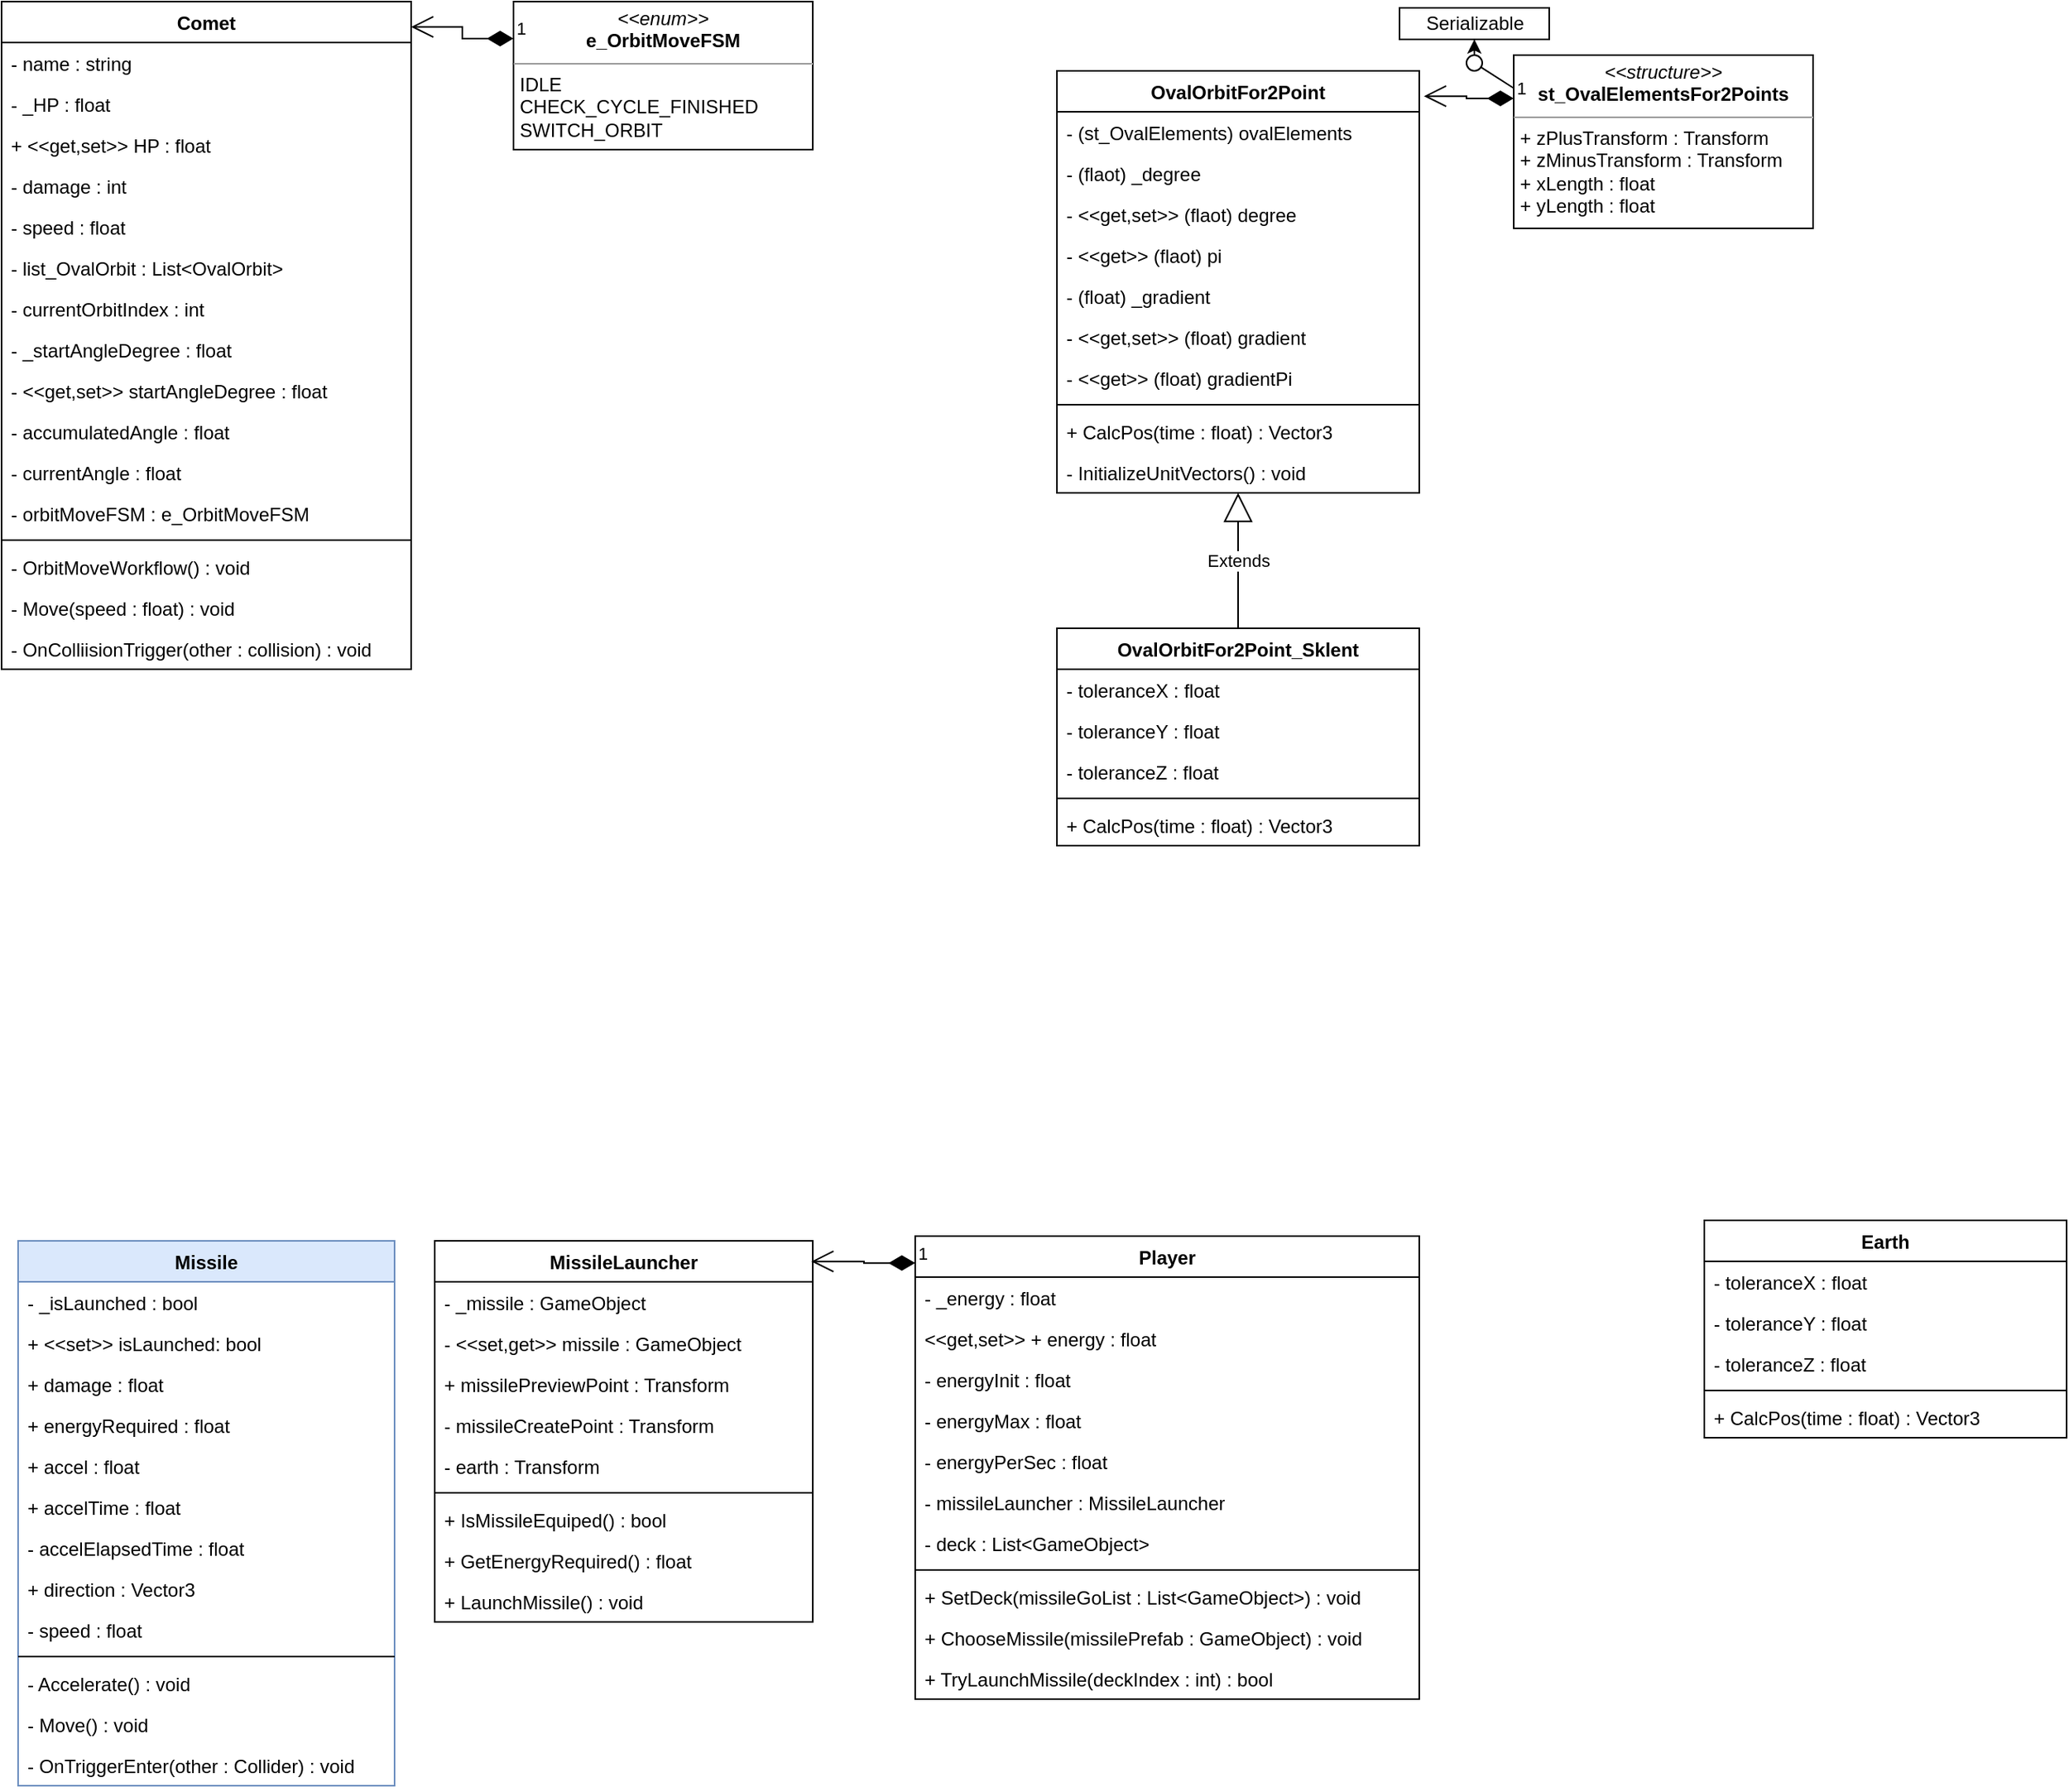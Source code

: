 <mxfile version="16.4.11" type="device"><diagram id="C5RBs43oDa-KdzZeNtuy" name="Page-1"><mxGraphModel dx="1422" dy="794" grid="1" gridSize="10" guides="1" tooltips="1" connect="1" arrows="1" fold="1" page="1" pageScale="1" pageWidth="827" pageHeight="1169" math="0" shadow="0"><root><mxCell id="WIyWlLk6GJQsqaUBKTNV-0"/><mxCell id="WIyWlLk6GJQsqaUBKTNV-1" parent="WIyWlLk6GJQsqaUBKTNV-0"/><mxCell id="9QEvVQNd_HI_VoJtaBdB-0" value="Comet" style="swimlane;fontStyle=1;align=center;verticalAlign=top;childLayout=stackLayout;horizontal=1;startSize=26;horizontalStack=0;resizeParent=1;resizeParentMax=0;resizeLast=0;collapsible=1;marginBottom=0;" parent="WIyWlLk6GJQsqaUBKTNV-1" vertex="1"><mxGeometry x="160" y="36" width="260" height="424" as="geometry"/></mxCell><mxCell id="9QEvVQNd_HI_VoJtaBdB-1" value="- name : string" style="text;strokeColor=none;fillColor=none;align=left;verticalAlign=top;spacingLeft=4;spacingRight=4;overflow=hidden;rotatable=0;points=[[0,0.5],[1,0.5]];portConstraint=eastwest;" parent="9QEvVQNd_HI_VoJtaBdB-0" vertex="1"><mxGeometry y="26" width="260" height="26" as="geometry"/></mxCell><mxCell id="uSUnt9KYNaDUXWEntDip-17" value="- _HP : float" style="text;strokeColor=none;fillColor=none;align=left;verticalAlign=top;spacingLeft=4;spacingRight=4;overflow=hidden;rotatable=0;points=[[0,0.5],[1,0.5]];portConstraint=eastwest;" vertex="1" parent="9QEvVQNd_HI_VoJtaBdB-0"><mxGeometry y="52" width="260" height="26" as="geometry"/></mxCell><mxCell id="uSUnt9KYNaDUXWEntDip-16" value="+ &lt;&lt;get,set&gt;&gt; HP : float" style="text;strokeColor=none;fillColor=none;align=left;verticalAlign=top;spacingLeft=4;spacingRight=4;overflow=hidden;rotatable=0;points=[[0,0.5],[1,0.5]];portConstraint=eastwest;" vertex="1" parent="9QEvVQNd_HI_VoJtaBdB-0"><mxGeometry y="78" width="260" height="26" as="geometry"/></mxCell><mxCell id="uSUnt9KYNaDUXWEntDip-18" value="- damage : int" style="text;strokeColor=none;fillColor=none;align=left;verticalAlign=top;spacingLeft=4;spacingRight=4;overflow=hidden;rotatable=0;points=[[0,0.5],[1,0.5]];portConstraint=eastwest;" vertex="1" parent="9QEvVQNd_HI_VoJtaBdB-0"><mxGeometry y="104" width="260" height="26" as="geometry"/></mxCell><mxCell id="9QEvVQNd_HI_VoJtaBdB-4" value="- speed : float" style="text;strokeColor=none;fillColor=none;align=left;verticalAlign=top;spacingLeft=4;spacingRight=4;overflow=hidden;rotatable=0;points=[[0,0.5],[1,0.5]];portConstraint=eastwest;" parent="9QEvVQNd_HI_VoJtaBdB-0" vertex="1"><mxGeometry y="130" width="260" height="26" as="geometry"/></mxCell><mxCell id="9QEvVQNd_HI_VoJtaBdB-5" value="- list_OvalOrbit : List&lt;OvalOrbit&gt;" style="text;strokeColor=none;fillColor=none;align=left;verticalAlign=top;spacingLeft=4;spacingRight=4;overflow=hidden;rotatable=0;points=[[0,0.5],[1,0.5]];portConstraint=eastwest;" parent="9QEvVQNd_HI_VoJtaBdB-0" vertex="1"><mxGeometry y="156" width="260" height="26" as="geometry"/></mxCell><mxCell id="uSUnt9KYNaDUXWEntDip-19" value="- currentOrbitIndex : int" style="text;strokeColor=none;fillColor=none;align=left;verticalAlign=top;spacingLeft=4;spacingRight=4;overflow=hidden;rotatable=0;points=[[0,0.5],[1,0.5]];portConstraint=eastwest;" vertex="1" parent="9QEvVQNd_HI_VoJtaBdB-0"><mxGeometry y="182" width="260" height="26" as="geometry"/></mxCell><mxCell id="9QEvVQNd_HI_VoJtaBdB-21" value="- _startAngleDegree : float" style="text;strokeColor=none;fillColor=none;align=left;verticalAlign=top;spacingLeft=4;spacingRight=4;overflow=hidden;rotatable=0;points=[[0,0.5],[1,0.5]];portConstraint=eastwest;" parent="9QEvVQNd_HI_VoJtaBdB-0" vertex="1"><mxGeometry y="208" width="260" height="26" as="geometry"/></mxCell><mxCell id="9QEvVQNd_HI_VoJtaBdB-22" value="- &lt;&lt;get,set&gt;&gt; startAngleDegree : float" style="text;strokeColor=none;fillColor=none;align=left;verticalAlign=top;spacingLeft=4;spacingRight=4;overflow=hidden;rotatable=0;points=[[0,0.5],[1,0.5]];portConstraint=eastwest;" parent="9QEvVQNd_HI_VoJtaBdB-0" vertex="1"><mxGeometry y="234" width="260" height="26" as="geometry"/></mxCell><mxCell id="uSUnt9KYNaDUXWEntDip-20" value="- accumulatedAngle : float" style="text;strokeColor=none;fillColor=none;align=left;verticalAlign=top;spacingLeft=4;spacingRight=4;overflow=hidden;rotatable=0;points=[[0,0.5],[1,0.5]];portConstraint=eastwest;" vertex="1" parent="9QEvVQNd_HI_VoJtaBdB-0"><mxGeometry y="260" width="260" height="26" as="geometry"/></mxCell><mxCell id="uSUnt9KYNaDUXWEntDip-21" value="- currentAngle : float" style="text;strokeColor=none;fillColor=none;align=left;verticalAlign=top;spacingLeft=4;spacingRight=4;overflow=hidden;rotatable=0;points=[[0,0.5],[1,0.5]];portConstraint=eastwest;" vertex="1" parent="9QEvVQNd_HI_VoJtaBdB-0"><mxGeometry y="286" width="260" height="26" as="geometry"/></mxCell><mxCell id="uSUnt9KYNaDUXWEntDip-22" value="- orbitMoveFSM : e_OrbitMoveFSM" style="text;strokeColor=none;fillColor=none;align=left;verticalAlign=top;spacingLeft=4;spacingRight=4;overflow=hidden;rotatable=0;points=[[0,0.5],[1,0.5]];portConstraint=eastwest;" vertex="1" parent="9QEvVQNd_HI_VoJtaBdB-0"><mxGeometry y="312" width="260" height="26" as="geometry"/></mxCell><mxCell id="9QEvVQNd_HI_VoJtaBdB-2" value="" style="line;strokeWidth=1;fillColor=none;align=left;verticalAlign=middle;spacingTop=-1;spacingLeft=3;spacingRight=3;rotatable=0;labelPosition=right;points=[];portConstraint=eastwest;" parent="9QEvVQNd_HI_VoJtaBdB-0" vertex="1"><mxGeometry y="338" width="260" height="8" as="geometry"/></mxCell><mxCell id="9QEvVQNd_HI_VoJtaBdB-24" value="- OrbitMoveWorkflow() : void" style="text;strokeColor=none;fillColor=none;align=left;verticalAlign=top;spacingLeft=4;spacingRight=4;overflow=hidden;rotatable=0;points=[[0,0.5],[1,0.5]];portConstraint=eastwest;" parent="9QEvVQNd_HI_VoJtaBdB-0" vertex="1"><mxGeometry y="346" width="260" height="26" as="geometry"/></mxCell><mxCell id="9QEvVQNd_HI_VoJtaBdB-3" value="- Move(speed : float) : void" style="text;strokeColor=none;fillColor=none;align=left;verticalAlign=top;spacingLeft=4;spacingRight=4;overflow=hidden;rotatable=0;points=[[0,0.5],[1,0.5]];portConstraint=eastwest;" parent="9QEvVQNd_HI_VoJtaBdB-0" vertex="1"><mxGeometry y="372" width="260" height="26" as="geometry"/></mxCell><mxCell id="9QEvVQNd_HI_VoJtaBdB-23" value="- OnColliisionTrigger(other : collision) : void" style="text;strokeColor=none;fillColor=none;align=left;verticalAlign=top;spacingLeft=4;spacingRight=4;overflow=hidden;rotatable=0;points=[[0,0.5],[1,0.5]];portConstraint=eastwest;" parent="9QEvVQNd_HI_VoJtaBdB-0" vertex="1"><mxGeometry y="398" width="260" height="26" as="geometry"/></mxCell><mxCell id="9QEvVQNd_HI_VoJtaBdB-6" value="OvalOrbitFor2Point" style="swimlane;fontStyle=1;align=center;verticalAlign=top;childLayout=stackLayout;horizontal=1;startSize=26;horizontalStack=0;resizeParent=1;resizeParentMax=0;resizeLast=0;collapsible=1;marginBottom=0;" parent="WIyWlLk6GJQsqaUBKTNV-1" vertex="1"><mxGeometry x="830" y="80" width="230" height="268" as="geometry"/></mxCell><mxCell id="9QEvVQNd_HI_VoJtaBdB-20" value="- (st_OvalElements) ovalElements" style="text;strokeColor=none;fillColor=none;align=left;verticalAlign=top;spacingLeft=4;spacingRight=4;overflow=hidden;rotatable=0;points=[[0,0.5],[1,0.5]];portConstraint=eastwest;" parent="9QEvVQNd_HI_VoJtaBdB-6" vertex="1"><mxGeometry y="26" width="230" height="26" as="geometry"/></mxCell><mxCell id="9QEvVQNd_HI_VoJtaBdB-40" value="- (flaot) _degree" style="text;strokeColor=none;fillColor=none;align=left;verticalAlign=top;spacingLeft=4;spacingRight=4;overflow=hidden;rotatable=0;points=[[0,0.5],[1,0.5]];portConstraint=eastwest;" parent="9QEvVQNd_HI_VoJtaBdB-6" vertex="1"><mxGeometry y="52" width="230" height="26" as="geometry"/></mxCell><mxCell id="9QEvVQNd_HI_VoJtaBdB-42" value="- &lt;&lt;get,set&gt;&gt; (flaot) degree" style="text;strokeColor=none;fillColor=none;align=left;verticalAlign=top;spacingLeft=4;spacingRight=4;overflow=hidden;rotatable=0;points=[[0,0.5],[1,0.5]];portConstraint=eastwest;" parent="9QEvVQNd_HI_VoJtaBdB-6" vertex="1"><mxGeometry y="78" width="230" height="26" as="geometry"/></mxCell><mxCell id="9QEvVQNd_HI_VoJtaBdB-43" value="- &lt;&lt;get&gt;&gt; (flaot) pi" style="text;strokeColor=none;fillColor=none;align=left;verticalAlign=top;spacingLeft=4;spacingRight=4;overflow=hidden;rotatable=0;points=[[0,0.5],[1,0.5]];portConstraint=eastwest;" parent="9QEvVQNd_HI_VoJtaBdB-6" vertex="1"><mxGeometry y="104" width="230" height="26" as="geometry"/></mxCell><mxCell id="9QEvVQNd_HI_VoJtaBdB-44" value="- (float) _gradient" style="text;strokeColor=none;fillColor=none;align=left;verticalAlign=top;spacingLeft=4;spacingRight=4;overflow=hidden;rotatable=0;points=[[0,0.5],[1,0.5]];portConstraint=eastwest;" parent="9QEvVQNd_HI_VoJtaBdB-6" vertex="1"><mxGeometry y="130" width="230" height="26" as="geometry"/></mxCell><mxCell id="9QEvVQNd_HI_VoJtaBdB-45" value="- &lt;&lt;get,set&gt;&gt; (float) gradient" style="text;strokeColor=none;fillColor=none;align=left;verticalAlign=top;spacingLeft=4;spacingRight=4;overflow=hidden;rotatable=0;points=[[0,0.5],[1,0.5]];portConstraint=eastwest;" parent="9QEvVQNd_HI_VoJtaBdB-6" vertex="1"><mxGeometry y="156" width="230" height="26" as="geometry"/></mxCell><mxCell id="9QEvVQNd_HI_VoJtaBdB-55" value="- &lt;&lt;get&gt;&gt; (float) gradientPi" style="text;strokeColor=none;fillColor=none;align=left;verticalAlign=top;spacingLeft=4;spacingRight=4;overflow=hidden;rotatable=0;points=[[0,0.5],[1,0.5]];portConstraint=eastwest;" parent="9QEvVQNd_HI_VoJtaBdB-6" vertex="1"><mxGeometry y="182" width="230" height="26" as="geometry"/></mxCell><mxCell id="9QEvVQNd_HI_VoJtaBdB-10" value="" style="line;strokeWidth=1;fillColor=none;align=left;verticalAlign=middle;spacingTop=-1;spacingLeft=3;spacingRight=3;rotatable=0;labelPosition=right;points=[];portConstraint=eastwest;" parent="9QEvVQNd_HI_VoJtaBdB-6" vertex="1"><mxGeometry y="208" width="230" height="8" as="geometry"/></mxCell><mxCell id="9QEvVQNd_HI_VoJtaBdB-11" value="+ CalcPos(time : float) : Vector3" style="text;strokeColor=none;fillColor=none;align=left;verticalAlign=top;spacingLeft=4;spacingRight=4;overflow=hidden;rotatable=0;points=[[0,0.5],[1,0.5]];portConstraint=eastwest;" parent="9QEvVQNd_HI_VoJtaBdB-6" vertex="1"><mxGeometry y="216" width="230" height="26" as="geometry"/></mxCell><mxCell id="uSUnt9KYNaDUXWEntDip-0" value="- InitializeUnitVectors() : void" style="text;strokeColor=none;fillColor=none;align=left;verticalAlign=top;spacingLeft=4;spacingRight=4;overflow=hidden;rotatable=0;points=[[0,0.5],[1,0.5]];portConstraint=eastwest;" vertex="1" parent="9QEvVQNd_HI_VoJtaBdB-6"><mxGeometry y="242" width="230" height="26" as="geometry"/></mxCell><mxCell id="9QEvVQNd_HI_VoJtaBdB-39" value="&lt;p style=&quot;margin: 0px ; margin-top: 4px ; text-align: center&quot;&gt;&lt;i&gt;&amp;lt;&amp;lt;structure&amp;gt;&amp;gt;&lt;/i&gt;&lt;br&gt;&lt;b&gt;st_OvalElementsFor2Points&lt;/b&gt;&lt;/p&gt;&lt;hr size=&quot;1&quot;&gt;&lt;p style=&quot;margin: 0px ; margin-left: 4px&quot;&gt;+ zPlusTransform : Transform&lt;/p&gt;&lt;p style=&quot;margin: 0px ; margin-left: 4px&quot;&gt;+ zMinusTransform : Transform&lt;br&gt;+ xLength : float&lt;/p&gt;&lt;p style=&quot;margin: 0px ; margin-left: 4px&quot;&gt;+ yLength : float&lt;/p&gt;" style="verticalAlign=top;align=left;overflow=fill;fontSize=12;fontFamily=Helvetica;html=1;" parent="WIyWlLk6GJQsqaUBKTNV-1" vertex="1"><mxGeometry x="1120" y="70" width="190" height="110" as="geometry"/></mxCell><mxCell id="9QEvVQNd_HI_VoJtaBdB-47" value="" style="rounded=0;orthogonalLoop=1;jettySize=auto;html=1;endArrow=none;endFill=0;sketch=0;sourcePerimeterSpacing=0;targetPerimeterSpacing=0;exitX=0;exitY=0.191;exitDx=0;exitDy=0;exitPerimeter=0;" parent="WIyWlLk6GJQsqaUBKTNV-1" source="9QEvVQNd_HI_VoJtaBdB-39" target="9QEvVQNd_HI_VoJtaBdB-49" edge="1"><mxGeometry relative="1" as="geometry"><mxPoint x="800" y="335" as="sourcePoint"/></mxGeometry></mxCell><mxCell id="9QEvVQNd_HI_VoJtaBdB-54" value="" style="edgeStyle=orthogonalEdgeStyle;rounded=0;orthogonalLoop=1;jettySize=auto;html=1;" parent="WIyWlLk6GJQsqaUBKTNV-1" source="9QEvVQNd_HI_VoJtaBdB-49" target="9QEvVQNd_HI_VoJtaBdB-53" edge="1"><mxGeometry relative="1" as="geometry"/></mxCell><mxCell id="9QEvVQNd_HI_VoJtaBdB-49" value="" style="ellipse;whiteSpace=wrap;html=1;align=center;aspect=fixed;resizable=0;points=[];outlineConnect=0;sketch=0;" parent="WIyWlLk6GJQsqaUBKTNV-1" vertex="1"><mxGeometry x="1090" y="70" width="10" height="10" as="geometry"/></mxCell><mxCell id="9QEvVQNd_HI_VoJtaBdB-53" value="Serializable" style="whiteSpace=wrap;html=1;sketch=0;" parent="WIyWlLk6GJQsqaUBKTNV-1" vertex="1"><mxGeometry x="1047.5" y="40" width="95" height="20" as="geometry"/></mxCell><mxCell id="MhqJaxnA0Nfo5rr53ias-0" value="Missile" style="swimlane;fontStyle=1;align=center;verticalAlign=top;childLayout=stackLayout;horizontal=1;startSize=26;horizontalStack=0;resizeParent=1;resizeParentMax=0;resizeLast=0;collapsible=1;marginBottom=0;fillColor=#dae8fc;strokeColor=#6c8ebf;" parent="WIyWlLk6GJQsqaUBKTNV-1" vertex="1"><mxGeometry x="170.5" y="823" width="239" height="346" as="geometry"/></mxCell><mxCell id="MhqJaxnA0Nfo5rr53ias-1" value="- _isLaunched : bool" style="text;strokeColor=none;fillColor=none;align=left;verticalAlign=top;spacingLeft=4;spacingRight=4;overflow=hidden;rotatable=0;points=[[0,0.5],[1,0.5]];portConstraint=eastwest;" parent="MhqJaxnA0Nfo5rr53ias-0" vertex="1"><mxGeometry y="26" width="239" height="26" as="geometry"/></mxCell><mxCell id="uSUnt9KYNaDUXWEntDip-29" value="+ &lt;&lt;set&gt;&gt; isLaunched: bool" style="text;strokeColor=none;fillColor=none;align=left;verticalAlign=top;spacingLeft=4;spacingRight=4;overflow=hidden;rotatable=0;points=[[0,0.5],[1,0.5]];portConstraint=eastwest;" vertex="1" parent="MhqJaxnA0Nfo5rr53ias-0"><mxGeometry y="52" width="239" height="26" as="geometry"/></mxCell><mxCell id="uSUnt9KYNaDUXWEntDip-30" value="+ damage : float" style="text;strokeColor=none;fillColor=none;align=left;verticalAlign=top;spacingLeft=4;spacingRight=4;overflow=hidden;rotatable=0;points=[[0,0.5],[1,0.5]];portConstraint=eastwest;" vertex="1" parent="MhqJaxnA0Nfo5rr53ias-0"><mxGeometry y="78" width="239" height="26" as="geometry"/></mxCell><mxCell id="uSUnt9KYNaDUXWEntDip-31" value="+ energyRequired : float" style="text;strokeColor=none;fillColor=none;align=left;verticalAlign=top;spacingLeft=4;spacingRight=4;overflow=hidden;rotatable=0;points=[[0,0.5],[1,0.5]];portConstraint=eastwest;" vertex="1" parent="MhqJaxnA0Nfo5rr53ias-0"><mxGeometry y="104" width="239" height="26" as="geometry"/></mxCell><mxCell id="uSUnt9KYNaDUXWEntDip-32" value="+ accel : float" style="text;strokeColor=none;fillColor=none;align=left;verticalAlign=top;spacingLeft=4;spacingRight=4;overflow=hidden;rotatable=0;points=[[0,0.5],[1,0.5]];portConstraint=eastwest;" vertex="1" parent="MhqJaxnA0Nfo5rr53ias-0"><mxGeometry y="130" width="239" height="26" as="geometry"/></mxCell><mxCell id="uSUnt9KYNaDUXWEntDip-33" value="+ accelTime : float" style="text;strokeColor=none;fillColor=none;align=left;verticalAlign=top;spacingLeft=4;spacingRight=4;overflow=hidden;rotatable=0;points=[[0,0.5],[1,0.5]];portConstraint=eastwest;" vertex="1" parent="MhqJaxnA0Nfo5rr53ias-0"><mxGeometry y="156" width="239" height="26" as="geometry"/></mxCell><mxCell id="uSUnt9KYNaDUXWEntDip-34" value="- accelElapsedTime : float" style="text;strokeColor=none;fillColor=none;align=left;verticalAlign=top;spacingLeft=4;spacingRight=4;overflow=hidden;rotatable=0;points=[[0,0.5],[1,0.5]];portConstraint=eastwest;" vertex="1" parent="MhqJaxnA0Nfo5rr53ias-0"><mxGeometry y="182" width="239" height="26" as="geometry"/></mxCell><mxCell id="uSUnt9KYNaDUXWEntDip-35" value="+ direction : Vector3" style="text;strokeColor=none;fillColor=none;align=left;verticalAlign=top;spacingLeft=4;spacingRight=4;overflow=hidden;rotatable=0;points=[[0,0.5],[1,0.5]];portConstraint=eastwest;" vertex="1" parent="MhqJaxnA0Nfo5rr53ias-0"><mxGeometry y="208" width="239" height="26" as="geometry"/></mxCell><mxCell id="uSUnt9KYNaDUXWEntDip-36" value="- speed : float" style="text;strokeColor=none;fillColor=none;align=left;verticalAlign=top;spacingLeft=4;spacingRight=4;overflow=hidden;rotatable=0;points=[[0,0.5],[1,0.5]];portConstraint=eastwest;" vertex="1" parent="MhqJaxnA0Nfo5rr53ias-0"><mxGeometry y="234" width="239" height="26" as="geometry"/></mxCell><mxCell id="MhqJaxnA0Nfo5rr53ias-2" value="" style="line;strokeWidth=1;fillColor=none;align=left;verticalAlign=middle;spacingTop=-1;spacingLeft=3;spacingRight=3;rotatable=0;labelPosition=right;points=[];portConstraint=eastwest;" parent="MhqJaxnA0Nfo5rr53ias-0" vertex="1"><mxGeometry y="260" width="239" height="8" as="geometry"/></mxCell><mxCell id="uSUnt9KYNaDUXWEntDip-28" value="- Accelerate() : void" style="text;strokeColor=none;fillColor=none;align=left;verticalAlign=top;spacingLeft=4;spacingRight=4;overflow=hidden;rotatable=0;points=[[0,0.5],[1,0.5]];portConstraint=eastwest;" vertex="1" parent="MhqJaxnA0Nfo5rr53ias-0"><mxGeometry y="268" width="239" height="26" as="geometry"/></mxCell><mxCell id="uSUnt9KYNaDUXWEntDip-37" value="- Move() : void" style="text;strokeColor=none;fillColor=none;align=left;verticalAlign=top;spacingLeft=4;spacingRight=4;overflow=hidden;rotatable=0;points=[[0,0.5],[1,0.5]];portConstraint=eastwest;" vertex="1" parent="MhqJaxnA0Nfo5rr53ias-0"><mxGeometry y="294" width="239" height="26" as="geometry"/></mxCell><mxCell id="MhqJaxnA0Nfo5rr53ias-3" value="- OnTriggerEnter(other : Collider) : void" style="text;strokeColor=none;fillColor=none;align=left;verticalAlign=top;spacingLeft=4;spacingRight=4;overflow=hidden;rotatable=0;points=[[0,0.5],[1,0.5]];portConstraint=eastwest;" parent="MhqJaxnA0Nfo5rr53ias-0" vertex="1"><mxGeometry y="320" width="239" height="26" as="geometry"/></mxCell><mxCell id="MhqJaxnA0Nfo5rr53ias-4" value="MissileLauncher" style="swimlane;fontStyle=1;align=center;verticalAlign=top;childLayout=stackLayout;horizontal=1;startSize=26;horizontalStack=0;resizeParent=1;resizeParentMax=0;resizeLast=0;collapsible=1;marginBottom=0;" parent="WIyWlLk6GJQsqaUBKTNV-1" vertex="1"><mxGeometry x="435" y="823" width="240" height="242" as="geometry"/></mxCell><mxCell id="MhqJaxnA0Nfo5rr53ias-5" value="- _missile : GameObject" style="text;strokeColor=none;fillColor=none;align=left;verticalAlign=top;spacingLeft=4;spacingRight=4;overflow=hidden;rotatable=0;points=[[0,0.5],[1,0.5]];portConstraint=eastwest;" parent="MhqJaxnA0Nfo5rr53ias-4" vertex="1"><mxGeometry y="26" width="240" height="26" as="geometry"/></mxCell><mxCell id="uSUnt9KYNaDUXWEntDip-38" value="- &lt;&lt;set,get&gt;&gt; missile : GameObject" style="text;strokeColor=none;fillColor=none;align=left;verticalAlign=top;spacingLeft=4;spacingRight=4;overflow=hidden;rotatable=0;points=[[0,0.5],[1,0.5]];portConstraint=eastwest;" vertex="1" parent="MhqJaxnA0Nfo5rr53ias-4"><mxGeometry y="52" width="240" height="26" as="geometry"/></mxCell><mxCell id="uSUnt9KYNaDUXWEntDip-39" value="+ missilePreviewPoint : Transform" style="text;strokeColor=none;fillColor=none;align=left;verticalAlign=top;spacingLeft=4;spacingRight=4;overflow=hidden;rotatable=0;points=[[0,0.5],[1,0.5]];portConstraint=eastwest;" vertex="1" parent="MhqJaxnA0Nfo5rr53ias-4"><mxGeometry y="78" width="240" height="26" as="geometry"/></mxCell><mxCell id="uSUnt9KYNaDUXWEntDip-40" value="- missileCreatePoint : Transform" style="text;strokeColor=none;fillColor=none;align=left;verticalAlign=top;spacingLeft=4;spacingRight=4;overflow=hidden;rotatable=0;points=[[0,0.5],[1,0.5]];portConstraint=eastwest;" vertex="1" parent="MhqJaxnA0Nfo5rr53ias-4"><mxGeometry y="104" width="240" height="26" as="geometry"/></mxCell><mxCell id="uSUnt9KYNaDUXWEntDip-41" value="- earth : Transform" style="text;strokeColor=none;fillColor=none;align=left;verticalAlign=top;spacingLeft=4;spacingRight=4;overflow=hidden;rotatable=0;points=[[0,0.5],[1,0.5]];portConstraint=eastwest;" vertex="1" parent="MhqJaxnA0Nfo5rr53ias-4"><mxGeometry y="130" width="240" height="26" as="geometry"/></mxCell><mxCell id="MhqJaxnA0Nfo5rr53ias-6" value="" style="line;strokeWidth=1;fillColor=none;align=left;verticalAlign=middle;spacingTop=-1;spacingLeft=3;spacingRight=3;rotatable=0;labelPosition=right;points=[];portConstraint=eastwest;" parent="MhqJaxnA0Nfo5rr53ias-4" vertex="1"><mxGeometry y="156" width="240" height="8" as="geometry"/></mxCell><mxCell id="MhqJaxnA0Nfo5rr53ias-7" value="+ IsMissileEquiped() : bool" style="text;strokeColor=none;fillColor=none;align=left;verticalAlign=top;spacingLeft=4;spacingRight=4;overflow=hidden;rotatable=0;points=[[0,0.5],[1,0.5]];portConstraint=eastwest;" parent="MhqJaxnA0Nfo5rr53ias-4" vertex="1"><mxGeometry y="164" width="240" height="26" as="geometry"/></mxCell><mxCell id="uSUnt9KYNaDUXWEntDip-42" value="+ GetEnergyRequired() : float" style="text;strokeColor=none;fillColor=none;align=left;verticalAlign=top;spacingLeft=4;spacingRight=4;overflow=hidden;rotatable=0;points=[[0,0.5],[1,0.5]];portConstraint=eastwest;" vertex="1" parent="MhqJaxnA0Nfo5rr53ias-4"><mxGeometry y="190" width="240" height="26" as="geometry"/></mxCell><mxCell id="MhqJaxnA0Nfo5rr53ias-8" value="+ LaunchMissile() : void" style="text;strokeColor=none;fillColor=none;align=left;verticalAlign=top;spacingLeft=4;spacingRight=4;overflow=hidden;rotatable=0;points=[[0,0.5],[1,0.5]];portConstraint=eastwest;" parent="MhqJaxnA0Nfo5rr53ias-4" vertex="1"><mxGeometry y="216" width="240" height="26" as="geometry"/></mxCell><mxCell id="MhqJaxnA0Nfo5rr53ias-9" value="Player" style="swimlane;fontStyle=1;align=center;verticalAlign=top;childLayout=stackLayout;horizontal=1;startSize=26;horizontalStack=0;resizeParent=1;resizeParentMax=0;resizeLast=0;collapsible=1;marginBottom=0;" parent="WIyWlLk6GJQsqaUBKTNV-1" vertex="1"><mxGeometry x="740" y="820" width="320" height="294" as="geometry"/></mxCell><mxCell id="MhqJaxnA0Nfo5rr53ias-14" value="- _energy : float" style="text;strokeColor=none;fillColor=none;align=left;verticalAlign=top;spacingLeft=4;spacingRight=4;overflow=hidden;rotatable=0;points=[[0,0.5],[1,0.5]];portConstraint=eastwest;" parent="MhqJaxnA0Nfo5rr53ias-9" vertex="1"><mxGeometry y="26" width="320" height="26" as="geometry"/></mxCell><mxCell id="MhqJaxnA0Nfo5rr53ias-15" value="&lt;&lt;get,set&gt;&gt; + energy : float" style="text;strokeColor=none;fillColor=none;align=left;verticalAlign=top;spacingLeft=4;spacingRight=4;overflow=hidden;rotatable=0;points=[[0,0.5],[1,0.5]];portConstraint=eastwest;" parent="MhqJaxnA0Nfo5rr53ias-9" vertex="1"><mxGeometry y="52" width="320" height="26" as="geometry"/></mxCell><mxCell id="uSUnt9KYNaDUXWEntDip-43" value="- energyInit : float" style="text;strokeColor=none;fillColor=none;align=left;verticalAlign=top;spacingLeft=4;spacingRight=4;overflow=hidden;rotatable=0;points=[[0,0.5],[1,0.5]];portConstraint=eastwest;" vertex="1" parent="MhqJaxnA0Nfo5rr53ias-9"><mxGeometry y="78" width="320" height="26" as="geometry"/></mxCell><mxCell id="uSUnt9KYNaDUXWEntDip-44" value="- energyMax : float" style="text;strokeColor=none;fillColor=none;align=left;verticalAlign=top;spacingLeft=4;spacingRight=4;overflow=hidden;rotatable=0;points=[[0,0.5],[1,0.5]];portConstraint=eastwest;" vertex="1" parent="MhqJaxnA0Nfo5rr53ias-9"><mxGeometry y="104" width="320" height="26" as="geometry"/></mxCell><mxCell id="uSUnt9KYNaDUXWEntDip-45" value="- energyPerSec : float" style="text;strokeColor=none;fillColor=none;align=left;verticalAlign=top;spacingLeft=4;spacingRight=4;overflow=hidden;rotatable=0;points=[[0,0.5],[1,0.5]];portConstraint=eastwest;" vertex="1" parent="MhqJaxnA0Nfo5rr53ias-9"><mxGeometry y="130" width="320" height="26" as="geometry"/></mxCell><mxCell id="uSUnt9KYNaDUXWEntDip-46" value="- missileLauncher : MissileLauncher" style="text;strokeColor=none;fillColor=none;align=left;verticalAlign=top;spacingLeft=4;spacingRight=4;overflow=hidden;rotatable=0;points=[[0,0.5],[1,0.5]];portConstraint=eastwest;" vertex="1" parent="MhqJaxnA0Nfo5rr53ias-9"><mxGeometry y="156" width="320" height="26" as="geometry"/></mxCell><mxCell id="MhqJaxnA0Nfo5rr53ias-10" value="- deck : List&lt;GameObject&gt;" style="text;strokeColor=none;fillColor=none;align=left;verticalAlign=top;spacingLeft=4;spacingRight=4;overflow=hidden;rotatable=0;points=[[0,0.5],[1,0.5]];portConstraint=eastwest;" parent="MhqJaxnA0Nfo5rr53ias-9" vertex="1"><mxGeometry y="182" width="320" height="26" as="geometry"/></mxCell><mxCell id="MhqJaxnA0Nfo5rr53ias-11" value="" style="line;strokeWidth=1;fillColor=none;align=left;verticalAlign=middle;spacingTop=-1;spacingLeft=3;spacingRight=3;rotatable=0;labelPosition=right;points=[];portConstraint=eastwest;" parent="MhqJaxnA0Nfo5rr53ias-9" vertex="1"><mxGeometry y="208" width="320" height="8" as="geometry"/></mxCell><mxCell id="MhqJaxnA0Nfo5rr53ias-12" value="+ SetDeck(missileGoList : List&lt;GameObject&gt;) : void" style="text;strokeColor=none;fillColor=none;align=left;verticalAlign=top;spacingLeft=4;spacingRight=4;overflow=hidden;rotatable=0;points=[[0,0.5],[1,0.5]];portConstraint=eastwest;" parent="MhqJaxnA0Nfo5rr53ias-9" vertex="1"><mxGeometry y="216" width="320" height="26" as="geometry"/></mxCell><mxCell id="uSUnt9KYNaDUXWEntDip-47" value="+ ChooseMissile(missilePrefab : GameObject) : void" style="text;strokeColor=none;fillColor=none;align=left;verticalAlign=top;spacingLeft=4;spacingRight=4;overflow=hidden;rotatable=0;points=[[0,0.5],[1,0.5]];portConstraint=eastwest;" vertex="1" parent="MhqJaxnA0Nfo5rr53ias-9"><mxGeometry y="242" width="320" height="26" as="geometry"/></mxCell><mxCell id="MhqJaxnA0Nfo5rr53ias-16" value="+ TryLaunchMissile(deckIndex : int) : bool" style="text;strokeColor=none;fillColor=none;align=left;verticalAlign=top;spacingLeft=4;spacingRight=4;overflow=hidden;rotatable=0;points=[[0,0.5],[1,0.5]];portConstraint=eastwest;" parent="MhqJaxnA0Nfo5rr53ias-9" vertex="1"><mxGeometry y="268" width="320" height="26" as="geometry"/></mxCell><mxCell id="uSUnt9KYNaDUXWEntDip-1" value="Extends" style="endArrow=block;endSize=16;endFill=0;html=1;rounded=0;exitX=0.5;exitY=0;exitDx=0;exitDy=0;" edge="1" parent="WIyWlLk6GJQsqaUBKTNV-1" source="uSUnt9KYNaDUXWEntDip-2" target="uSUnt9KYNaDUXWEntDip-0"><mxGeometry width="160" relative="1" as="geometry"><mxPoint x="960" y="450" as="sourcePoint"/><mxPoint x="950" y="370" as="targetPoint"/></mxGeometry></mxCell><mxCell id="uSUnt9KYNaDUXWEntDip-2" value="OvalOrbitFor2Point_Sklent" style="swimlane;fontStyle=1;align=center;verticalAlign=top;childLayout=stackLayout;horizontal=1;startSize=26;horizontalStack=0;resizeParent=1;resizeParentMax=0;resizeLast=0;collapsible=1;marginBottom=0;" vertex="1" parent="WIyWlLk6GJQsqaUBKTNV-1"><mxGeometry x="830" y="434" width="230" height="138" as="geometry"/></mxCell><mxCell id="uSUnt9KYNaDUXWEntDip-3" value="- toleranceX : float" style="text;strokeColor=none;fillColor=none;align=left;verticalAlign=top;spacingLeft=4;spacingRight=4;overflow=hidden;rotatable=0;points=[[0,0.5],[1,0.5]];portConstraint=eastwest;" vertex="1" parent="uSUnt9KYNaDUXWEntDip-2"><mxGeometry y="26" width="230" height="26" as="geometry"/></mxCell><mxCell id="uSUnt9KYNaDUXWEntDip-13" value="- toleranceY : float" style="text;strokeColor=none;fillColor=none;align=left;verticalAlign=top;spacingLeft=4;spacingRight=4;overflow=hidden;rotatable=0;points=[[0,0.5],[1,0.5]];portConstraint=eastwest;" vertex="1" parent="uSUnt9KYNaDUXWEntDip-2"><mxGeometry y="52" width="230" height="26" as="geometry"/></mxCell><mxCell id="uSUnt9KYNaDUXWEntDip-14" value="- toleranceZ : float" style="text;strokeColor=none;fillColor=none;align=left;verticalAlign=top;spacingLeft=4;spacingRight=4;overflow=hidden;rotatable=0;points=[[0,0.5],[1,0.5]];portConstraint=eastwest;" vertex="1" parent="uSUnt9KYNaDUXWEntDip-2"><mxGeometry y="78" width="230" height="26" as="geometry"/></mxCell><mxCell id="uSUnt9KYNaDUXWEntDip-10" value="" style="line;strokeWidth=1;fillColor=none;align=left;verticalAlign=middle;spacingTop=-1;spacingLeft=3;spacingRight=3;rotatable=0;labelPosition=right;points=[];portConstraint=eastwest;" vertex="1" parent="uSUnt9KYNaDUXWEntDip-2"><mxGeometry y="104" width="230" height="8" as="geometry"/></mxCell><mxCell id="uSUnt9KYNaDUXWEntDip-11" value="+ CalcPos(time : float) : Vector3" style="text;strokeColor=none;fillColor=none;align=left;verticalAlign=top;spacingLeft=4;spacingRight=4;overflow=hidden;rotatable=0;points=[[0,0.5],[1,0.5]];portConstraint=eastwest;" vertex="1" parent="uSUnt9KYNaDUXWEntDip-2"><mxGeometry y="112" width="230" height="26" as="geometry"/></mxCell><mxCell id="uSUnt9KYNaDUXWEntDip-23" value="&lt;p style=&quot;margin: 0px ; margin-top: 4px ; text-align: center&quot;&gt;&lt;i&gt;&amp;lt;&amp;lt;enum&amp;gt;&amp;gt;&lt;/i&gt;&lt;br&gt;&lt;b&gt;e_OrbitMoveFSM&lt;/b&gt;&lt;/p&gt;&lt;hr size=&quot;1&quot;&gt;&lt;p style=&quot;margin: 0px ; margin-left: 4px&quot;&gt;IDLE&lt;/p&gt;&lt;p style=&quot;margin: 0px ; margin-left: 4px&quot;&gt;CHECK_CYCLE_FINISHED&lt;/p&gt;&lt;p style=&quot;margin: 0px ; margin-left: 4px&quot;&gt;SWITCH_ORBIT&lt;/p&gt;" style="verticalAlign=top;align=left;overflow=fill;fontSize=12;fontFamily=Helvetica;html=1;" vertex="1" parent="WIyWlLk6GJQsqaUBKTNV-1"><mxGeometry x="485" y="36" width="190" height="94" as="geometry"/></mxCell><mxCell id="uSUnt9KYNaDUXWEntDip-48" value="1" style="endArrow=open;html=1;endSize=12;startArrow=diamondThin;startSize=14;startFill=1;edgeStyle=orthogonalEdgeStyle;align=left;verticalAlign=bottom;rounded=0;exitX=0;exitY=0.058;exitDx=0;exitDy=0;exitPerimeter=0;entryX=0.996;entryY=0.054;entryDx=0;entryDy=0;entryPerimeter=0;" edge="1" parent="WIyWlLk6GJQsqaUBKTNV-1" source="MhqJaxnA0Nfo5rr53ias-9" target="MhqJaxnA0Nfo5rr53ias-4"><mxGeometry x="-1" y="3" relative="1" as="geometry"><mxPoint x="640" y="810" as="sourcePoint"/><mxPoint x="800" y="810" as="targetPoint"/></mxGeometry></mxCell><mxCell id="uSUnt9KYNaDUXWEntDip-49" value="1" style="endArrow=open;html=1;endSize=12;startArrow=diamondThin;startSize=14;startFill=1;edgeStyle=orthogonalEdgeStyle;align=left;verticalAlign=bottom;rounded=0;exitX=0;exitY=0.25;exitDx=0;exitDy=0;entryX=1.013;entryY=0.06;entryDx=0;entryDy=0;entryPerimeter=0;" edge="1" parent="WIyWlLk6GJQsqaUBKTNV-1" source="9QEvVQNd_HI_VoJtaBdB-39" target="9QEvVQNd_HI_VoJtaBdB-6"><mxGeometry x="-1" y="3" relative="1" as="geometry"><mxPoint x="640" y="310" as="sourcePoint"/><mxPoint x="800" y="310" as="targetPoint"/></mxGeometry></mxCell><mxCell id="uSUnt9KYNaDUXWEntDip-56" value="1" style="endArrow=open;html=1;endSize=12;startArrow=diamondThin;startSize=14;startFill=1;edgeStyle=orthogonalEdgeStyle;align=left;verticalAlign=bottom;rounded=0;entryX=1;entryY=0.038;entryDx=0;entryDy=0;entryPerimeter=0;exitX=0;exitY=0.25;exitDx=0;exitDy=0;" edge="1" parent="WIyWlLk6GJQsqaUBKTNV-1" source="uSUnt9KYNaDUXWEntDip-23" target="9QEvVQNd_HI_VoJtaBdB-0"><mxGeometry x="-1" y="3" relative="1" as="geometry"><mxPoint x="640" y="310" as="sourcePoint"/><mxPoint x="800" y="310" as="targetPoint"/></mxGeometry></mxCell><mxCell id="uSUnt9KYNaDUXWEntDip-57" value="Earth" style="swimlane;fontStyle=1;align=center;verticalAlign=top;childLayout=stackLayout;horizontal=1;startSize=26;horizontalStack=0;resizeParent=1;resizeParentMax=0;resizeLast=0;collapsible=1;marginBottom=0;" vertex="1" parent="WIyWlLk6GJQsqaUBKTNV-1"><mxGeometry x="1241" y="810" width="230" height="138" as="geometry"/></mxCell><mxCell id="uSUnt9KYNaDUXWEntDip-58" value="- toleranceX : float" style="text;strokeColor=none;fillColor=none;align=left;verticalAlign=top;spacingLeft=4;spacingRight=4;overflow=hidden;rotatable=0;points=[[0,0.5],[1,0.5]];portConstraint=eastwest;" vertex="1" parent="uSUnt9KYNaDUXWEntDip-57"><mxGeometry y="26" width="230" height="26" as="geometry"/></mxCell><mxCell id="uSUnt9KYNaDUXWEntDip-59" value="- toleranceY : float" style="text;strokeColor=none;fillColor=none;align=left;verticalAlign=top;spacingLeft=4;spacingRight=4;overflow=hidden;rotatable=0;points=[[0,0.5],[1,0.5]];portConstraint=eastwest;" vertex="1" parent="uSUnt9KYNaDUXWEntDip-57"><mxGeometry y="52" width="230" height="26" as="geometry"/></mxCell><mxCell id="uSUnt9KYNaDUXWEntDip-60" value="- toleranceZ : float" style="text;strokeColor=none;fillColor=none;align=left;verticalAlign=top;spacingLeft=4;spacingRight=4;overflow=hidden;rotatable=0;points=[[0,0.5],[1,0.5]];portConstraint=eastwest;" vertex="1" parent="uSUnt9KYNaDUXWEntDip-57"><mxGeometry y="78" width="230" height="26" as="geometry"/></mxCell><mxCell id="uSUnt9KYNaDUXWEntDip-61" value="" style="line;strokeWidth=1;fillColor=none;align=left;verticalAlign=middle;spacingTop=-1;spacingLeft=3;spacingRight=3;rotatable=0;labelPosition=right;points=[];portConstraint=eastwest;" vertex="1" parent="uSUnt9KYNaDUXWEntDip-57"><mxGeometry y="104" width="230" height="8" as="geometry"/></mxCell><mxCell id="uSUnt9KYNaDUXWEntDip-62" value="+ CalcPos(time : float) : Vector3" style="text;strokeColor=none;fillColor=none;align=left;verticalAlign=top;spacingLeft=4;spacingRight=4;overflow=hidden;rotatable=0;points=[[0,0.5],[1,0.5]];portConstraint=eastwest;" vertex="1" parent="uSUnt9KYNaDUXWEntDip-57"><mxGeometry y="112" width="230" height="26" as="geometry"/></mxCell></root></mxGraphModel></diagram></mxfile>